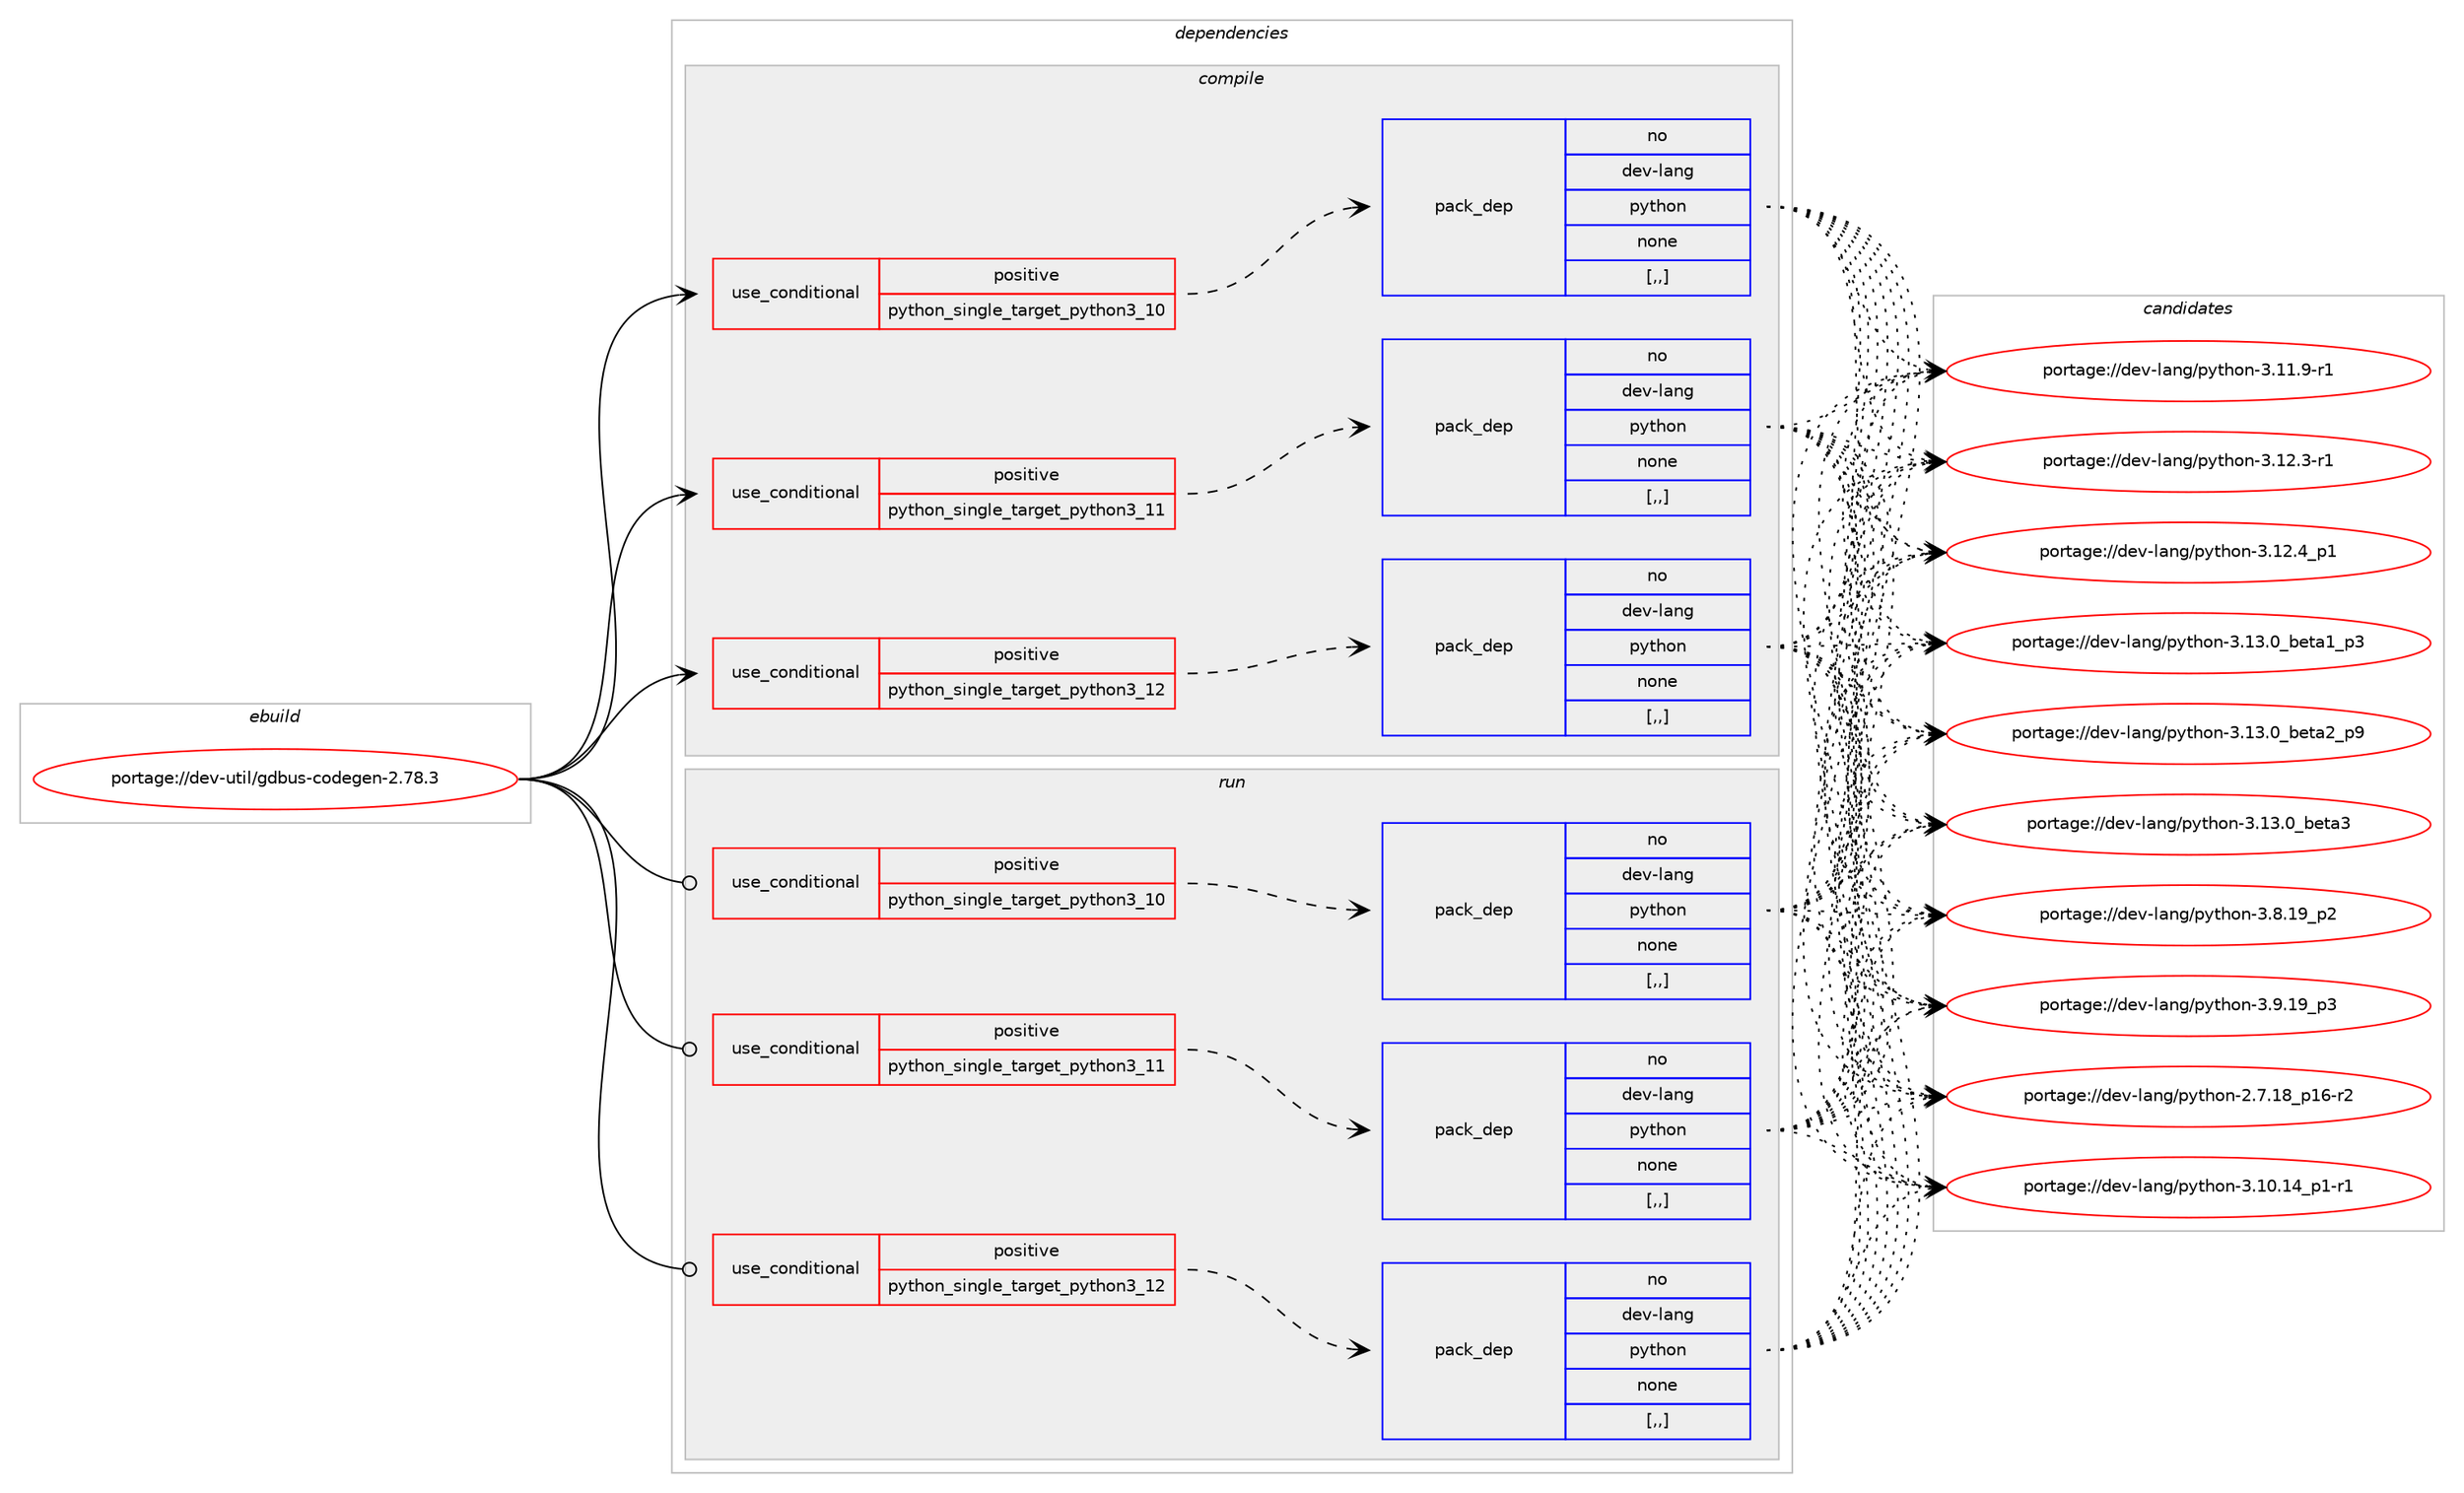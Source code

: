 digraph prolog {

# *************
# Graph options
# *************

newrank=true;
concentrate=true;
compound=true;
graph [rankdir=LR,fontname=Helvetica,fontsize=10,ranksep=1.5];#, ranksep=2.5, nodesep=0.2];
edge  [arrowhead=vee];
node  [fontname=Helvetica,fontsize=10];

# **********
# The ebuild
# **********

subgraph cluster_leftcol {
color=gray;
rank=same;
label=<<i>ebuild</i>>;
id [label="portage://dev-util/gdbus-codegen-2.78.3", color=red, width=4, href="../dev-util/gdbus-codegen-2.78.3.svg"];
}

# ****************
# The dependencies
# ****************

subgraph cluster_midcol {
color=gray;
label=<<i>dependencies</i>>;
subgraph cluster_compile {
fillcolor="#eeeeee";
style=filled;
label=<<i>compile</i>>;
subgraph cond59026 {
dependency210157 [label=<<TABLE BORDER="0" CELLBORDER="1" CELLSPACING="0" CELLPADDING="4"><TR><TD ROWSPAN="3" CELLPADDING="10">use_conditional</TD></TR><TR><TD>positive</TD></TR><TR><TD>python_single_target_python3_10</TD></TR></TABLE>>, shape=none, color=red];
subgraph pack149740 {
dependency210158 [label=<<TABLE BORDER="0" CELLBORDER="1" CELLSPACING="0" CELLPADDING="4" WIDTH="220"><TR><TD ROWSPAN="6" CELLPADDING="30">pack_dep</TD></TR><TR><TD WIDTH="110">no</TD></TR><TR><TD>dev-lang</TD></TR><TR><TD>python</TD></TR><TR><TD>none</TD></TR><TR><TD>[,,]</TD></TR></TABLE>>, shape=none, color=blue];
}
dependency210157:e -> dependency210158:w [weight=20,style="dashed",arrowhead="vee"];
}
id:e -> dependency210157:w [weight=20,style="solid",arrowhead="vee"];
subgraph cond59027 {
dependency210159 [label=<<TABLE BORDER="0" CELLBORDER="1" CELLSPACING="0" CELLPADDING="4"><TR><TD ROWSPAN="3" CELLPADDING="10">use_conditional</TD></TR><TR><TD>positive</TD></TR><TR><TD>python_single_target_python3_11</TD></TR></TABLE>>, shape=none, color=red];
subgraph pack149741 {
dependency210160 [label=<<TABLE BORDER="0" CELLBORDER="1" CELLSPACING="0" CELLPADDING="4" WIDTH="220"><TR><TD ROWSPAN="6" CELLPADDING="30">pack_dep</TD></TR><TR><TD WIDTH="110">no</TD></TR><TR><TD>dev-lang</TD></TR><TR><TD>python</TD></TR><TR><TD>none</TD></TR><TR><TD>[,,]</TD></TR></TABLE>>, shape=none, color=blue];
}
dependency210159:e -> dependency210160:w [weight=20,style="dashed",arrowhead="vee"];
}
id:e -> dependency210159:w [weight=20,style="solid",arrowhead="vee"];
subgraph cond59028 {
dependency210161 [label=<<TABLE BORDER="0" CELLBORDER="1" CELLSPACING="0" CELLPADDING="4"><TR><TD ROWSPAN="3" CELLPADDING="10">use_conditional</TD></TR><TR><TD>positive</TD></TR><TR><TD>python_single_target_python3_12</TD></TR></TABLE>>, shape=none, color=red];
subgraph pack149742 {
dependency210162 [label=<<TABLE BORDER="0" CELLBORDER="1" CELLSPACING="0" CELLPADDING="4" WIDTH="220"><TR><TD ROWSPAN="6" CELLPADDING="30">pack_dep</TD></TR><TR><TD WIDTH="110">no</TD></TR><TR><TD>dev-lang</TD></TR><TR><TD>python</TD></TR><TR><TD>none</TD></TR><TR><TD>[,,]</TD></TR></TABLE>>, shape=none, color=blue];
}
dependency210161:e -> dependency210162:w [weight=20,style="dashed",arrowhead="vee"];
}
id:e -> dependency210161:w [weight=20,style="solid",arrowhead="vee"];
}
subgraph cluster_compileandrun {
fillcolor="#eeeeee";
style=filled;
label=<<i>compile and run</i>>;
}
subgraph cluster_run {
fillcolor="#eeeeee";
style=filled;
label=<<i>run</i>>;
subgraph cond59029 {
dependency210163 [label=<<TABLE BORDER="0" CELLBORDER="1" CELLSPACING="0" CELLPADDING="4"><TR><TD ROWSPAN="3" CELLPADDING="10">use_conditional</TD></TR><TR><TD>positive</TD></TR><TR><TD>python_single_target_python3_10</TD></TR></TABLE>>, shape=none, color=red];
subgraph pack149743 {
dependency210164 [label=<<TABLE BORDER="0" CELLBORDER="1" CELLSPACING="0" CELLPADDING="4" WIDTH="220"><TR><TD ROWSPAN="6" CELLPADDING="30">pack_dep</TD></TR><TR><TD WIDTH="110">no</TD></TR><TR><TD>dev-lang</TD></TR><TR><TD>python</TD></TR><TR><TD>none</TD></TR><TR><TD>[,,]</TD></TR></TABLE>>, shape=none, color=blue];
}
dependency210163:e -> dependency210164:w [weight=20,style="dashed",arrowhead="vee"];
}
id:e -> dependency210163:w [weight=20,style="solid",arrowhead="odot"];
subgraph cond59030 {
dependency210165 [label=<<TABLE BORDER="0" CELLBORDER="1" CELLSPACING="0" CELLPADDING="4"><TR><TD ROWSPAN="3" CELLPADDING="10">use_conditional</TD></TR><TR><TD>positive</TD></TR><TR><TD>python_single_target_python3_11</TD></TR></TABLE>>, shape=none, color=red];
subgraph pack149744 {
dependency210166 [label=<<TABLE BORDER="0" CELLBORDER="1" CELLSPACING="0" CELLPADDING="4" WIDTH="220"><TR><TD ROWSPAN="6" CELLPADDING="30">pack_dep</TD></TR><TR><TD WIDTH="110">no</TD></TR><TR><TD>dev-lang</TD></TR><TR><TD>python</TD></TR><TR><TD>none</TD></TR><TR><TD>[,,]</TD></TR></TABLE>>, shape=none, color=blue];
}
dependency210165:e -> dependency210166:w [weight=20,style="dashed",arrowhead="vee"];
}
id:e -> dependency210165:w [weight=20,style="solid",arrowhead="odot"];
subgraph cond59031 {
dependency210167 [label=<<TABLE BORDER="0" CELLBORDER="1" CELLSPACING="0" CELLPADDING="4"><TR><TD ROWSPAN="3" CELLPADDING="10">use_conditional</TD></TR><TR><TD>positive</TD></TR><TR><TD>python_single_target_python3_12</TD></TR></TABLE>>, shape=none, color=red];
subgraph pack149745 {
dependency210168 [label=<<TABLE BORDER="0" CELLBORDER="1" CELLSPACING="0" CELLPADDING="4" WIDTH="220"><TR><TD ROWSPAN="6" CELLPADDING="30">pack_dep</TD></TR><TR><TD WIDTH="110">no</TD></TR><TR><TD>dev-lang</TD></TR><TR><TD>python</TD></TR><TR><TD>none</TD></TR><TR><TD>[,,]</TD></TR></TABLE>>, shape=none, color=blue];
}
dependency210167:e -> dependency210168:w [weight=20,style="dashed",arrowhead="vee"];
}
id:e -> dependency210167:w [weight=20,style="solid",arrowhead="odot"];
}
}

# **************
# The candidates
# **************

subgraph cluster_choices {
rank=same;
color=gray;
label=<<i>candidates</i>>;

subgraph choice149740 {
color=black;
nodesep=1;
choice100101118451089711010347112121116104111110455046554649569511249544511450 [label="portage://dev-lang/python-2.7.18_p16-r2", color=red, width=4,href="../dev-lang/python-2.7.18_p16-r2.svg"];
choice100101118451089711010347112121116104111110455146494846495295112494511449 [label="portage://dev-lang/python-3.10.14_p1-r1", color=red, width=4,href="../dev-lang/python-3.10.14_p1-r1.svg"];
choice100101118451089711010347112121116104111110455146494946574511449 [label="portage://dev-lang/python-3.11.9-r1", color=red, width=4,href="../dev-lang/python-3.11.9-r1.svg"];
choice100101118451089711010347112121116104111110455146495046514511449 [label="portage://dev-lang/python-3.12.3-r1", color=red, width=4,href="../dev-lang/python-3.12.3-r1.svg"];
choice100101118451089711010347112121116104111110455146495046529511249 [label="portage://dev-lang/python-3.12.4_p1", color=red, width=4,href="../dev-lang/python-3.12.4_p1.svg"];
choice10010111845108971101034711212111610411111045514649514648959810111697499511251 [label="portage://dev-lang/python-3.13.0_beta1_p3", color=red, width=4,href="../dev-lang/python-3.13.0_beta1_p3.svg"];
choice10010111845108971101034711212111610411111045514649514648959810111697509511257 [label="portage://dev-lang/python-3.13.0_beta2_p9", color=red, width=4,href="../dev-lang/python-3.13.0_beta2_p9.svg"];
choice1001011184510897110103471121211161041111104551464951464895981011169751 [label="portage://dev-lang/python-3.13.0_beta3", color=red, width=4,href="../dev-lang/python-3.13.0_beta3.svg"];
choice100101118451089711010347112121116104111110455146564649579511250 [label="portage://dev-lang/python-3.8.19_p2", color=red, width=4,href="../dev-lang/python-3.8.19_p2.svg"];
choice100101118451089711010347112121116104111110455146574649579511251 [label="portage://dev-lang/python-3.9.19_p3", color=red, width=4,href="../dev-lang/python-3.9.19_p3.svg"];
dependency210158:e -> choice100101118451089711010347112121116104111110455046554649569511249544511450:w [style=dotted,weight="100"];
dependency210158:e -> choice100101118451089711010347112121116104111110455146494846495295112494511449:w [style=dotted,weight="100"];
dependency210158:e -> choice100101118451089711010347112121116104111110455146494946574511449:w [style=dotted,weight="100"];
dependency210158:e -> choice100101118451089711010347112121116104111110455146495046514511449:w [style=dotted,weight="100"];
dependency210158:e -> choice100101118451089711010347112121116104111110455146495046529511249:w [style=dotted,weight="100"];
dependency210158:e -> choice10010111845108971101034711212111610411111045514649514648959810111697499511251:w [style=dotted,weight="100"];
dependency210158:e -> choice10010111845108971101034711212111610411111045514649514648959810111697509511257:w [style=dotted,weight="100"];
dependency210158:e -> choice1001011184510897110103471121211161041111104551464951464895981011169751:w [style=dotted,weight="100"];
dependency210158:e -> choice100101118451089711010347112121116104111110455146564649579511250:w [style=dotted,weight="100"];
dependency210158:e -> choice100101118451089711010347112121116104111110455146574649579511251:w [style=dotted,weight="100"];
}
subgraph choice149741 {
color=black;
nodesep=1;
choice100101118451089711010347112121116104111110455046554649569511249544511450 [label="portage://dev-lang/python-2.7.18_p16-r2", color=red, width=4,href="../dev-lang/python-2.7.18_p16-r2.svg"];
choice100101118451089711010347112121116104111110455146494846495295112494511449 [label="portage://dev-lang/python-3.10.14_p1-r1", color=red, width=4,href="../dev-lang/python-3.10.14_p1-r1.svg"];
choice100101118451089711010347112121116104111110455146494946574511449 [label="portage://dev-lang/python-3.11.9-r1", color=red, width=4,href="../dev-lang/python-3.11.9-r1.svg"];
choice100101118451089711010347112121116104111110455146495046514511449 [label="portage://dev-lang/python-3.12.3-r1", color=red, width=4,href="../dev-lang/python-3.12.3-r1.svg"];
choice100101118451089711010347112121116104111110455146495046529511249 [label="portage://dev-lang/python-3.12.4_p1", color=red, width=4,href="../dev-lang/python-3.12.4_p1.svg"];
choice10010111845108971101034711212111610411111045514649514648959810111697499511251 [label="portage://dev-lang/python-3.13.0_beta1_p3", color=red, width=4,href="../dev-lang/python-3.13.0_beta1_p3.svg"];
choice10010111845108971101034711212111610411111045514649514648959810111697509511257 [label="portage://dev-lang/python-3.13.0_beta2_p9", color=red, width=4,href="../dev-lang/python-3.13.0_beta2_p9.svg"];
choice1001011184510897110103471121211161041111104551464951464895981011169751 [label="portage://dev-lang/python-3.13.0_beta3", color=red, width=4,href="../dev-lang/python-3.13.0_beta3.svg"];
choice100101118451089711010347112121116104111110455146564649579511250 [label="portage://dev-lang/python-3.8.19_p2", color=red, width=4,href="../dev-lang/python-3.8.19_p2.svg"];
choice100101118451089711010347112121116104111110455146574649579511251 [label="portage://dev-lang/python-3.9.19_p3", color=red, width=4,href="../dev-lang/python-3.9.19_p3.svg"];
dependency210160:e -> choice100101118451089711010347112121116104111110455046554649569511249544511450:w [style=dotted,weight="100"];
dependency210160:e -> choice100101118451089711010347112121116104111110455146494846495295112494511449:w [style=dotted,weight="100"];
dependency210160:e -> choice100101118451089711010347112121116104111110455146494946574511449:w [style=dotted,weight="100"];
dependency210160:e -> choice100101118451089711010347112121116104111110455146495046514511449:w [style=dotted,weight="100"];
dependency210160:e -> choice100101118451089711010347112121116104111110455146495046529511249:w [style=dotted,weight="100"];
dependency210160:e -> choice10010111845108971101034711212111610411111045514649514648959810111697499511251:w [style=dotted,weight="100"];
dependency210160:e -> choice10010111845108971101034711212111610411111045514649514648959810111697509511257:w [style=dotted,weight="100"];
dependency210160:e -> choice1001011184510897110103471121211161041111104551464951464895981011169751:w [style=dotted,weight="100"];
dependency210160:e -> choice100101118451089711010347112121116104111110455146564649579511250:w [style=dotted,weight="100"];
dependency210160:e -> choice100101118451089711010347112121116104111110455146574649579511251:w [style=dotted,weight="100"];
}
subgraph choice149742 {
color=black;
nodesep=1;
choice100101118451089711010347112121116104111110455046554649569511249544511450 [label="portage://dev-lang/python-2.7.18_p16-r2", color=red, width=4,href="../dev-lang/python-2.7.18_p16-r2.svg"];
choice100101118451089711010347112121116104111110455146494846495295112494511449 [label="portage://dev-lang/python-3.10.14_p1-r1", color=red, width=4,href="../dev-lang/python-3.10.14_p1-r1.svg"];
choice100101118451089711010347112121116104111110455146494946574511449 [label="portage://dev-lang/python-3.11.9-r1", color=red, width=4,href="../dev-lang/python-3.11.9-r1.svg"];
choice100101118451089711010347112121116104111110455146495046514511449 [label="portage://dev-lang/python-3.12.3-r1", color=red, width=4,href="../dev-lang/python-3.12.3-r1.svg"];
choice100101118451089711010347112121116104111110455146495046529511249 [label="portage://dev-lang/python-3.12.4_p1", color=red, width=4,href="../dev-lang/python-3.12.4_p1.svg"];
choice10010111845108971101034711212111610411111045514649514648959810111697499511251 [label="portage://dev-lang/python-3.13.0_beta1_p3", color=red, width=4,href="../dev-lang/python-3.13.0_beta1_p3.svg"];
choice10010111845108971101034711212111610411111045514649514648959810111697509511257 [label="portage://dev-lang/python-3.13.0_beta2_p9", color=red, width=4,href="../dev-lang/python-3.13.0_beta2_p9.svg"];
choice1001011184510897110103471121211161041111104551464951464895981011169751 [label="portage://dev-lang/python-3.13.0_beta3", color=red, width=4,href="../dev-lang/python-3.13.0_beta3.svg"];
choice100101118451089711010347112121116104111110455146564649579511250 [label="portage://dev-lang/python-3.8.19_p2", color=red, width=4,href="../dev-lang/python-3.8.19_p2.svg"];
choice100101118451089711010347112121116104111110455146574649579511251 [label="portage://dev-lang/python-3.9.19_p3", color=red, width=4,href="../dev-lang/python-3.9.19_p3.svg"];
dependency210162:e -> choice100101118451089711010347112121116104111110455046554649569511249544511450:w [style=dotted,weight="100"];
dependency210162:e -> choice100101118451089711010347112121116104111110455146494846495295112494511449:w [style=dotted,weight="100"];
dependency210162:e -> choice100101118451089711010347112121116104111110455146494946574511449:w [style=dotted,weight="100"];
dependency210162:e -> choice100101118451089711010347112121116104111110455146495046514511449:w [style=dotted,weight="100"];
dependency210162:e -> choice100101118451089711010347112121116104111110455146495046529511249:w [style=dotted,weight="100"];
dependency210162:e -> choice10010111845108971101034711212111610411111045514649514648959810111697499511251:w [style=dotted,weight="100"];
dependency210162:e -> choice10010111845108971101034711212111610411111045514649514648959810111697509511257:w [style=dotted,weight="100"];
dependency210162:e -> choice1001011184510897110103471121211161041111104551464951464895981011169751:w [style=dotted,weight="100"];
dependency210162:e -> choice100101118451089711010347112121116104111110455146564649579511250:w [style=dotted,weight="100"];
dependency210162:e -> choice100101118451089711010347112121116104111110455146574649579511251:w [style=dotted,weight="100"];
}
subgraph choice149743 {
color=black;
nodesep=1;
choice100101118451089711010347112121116104111110455046554649569511249544511450 [label="portage://dev-lang/python-2.7.18_p16-r2", color=red, width=4,href="../dev-lang/python-2.7.18_p16-r2.svg"];
choice100101118451089711010347112121116104111110455146494846495295112494511449 [label="portage://dev-lang/python-3.10.14_p1-r1", color=red, width=4,href="../dev-lang/python-3.10.14_p1-r1.svg"];
choice100101118451089711010347112121116104111110455146494946574511449 [label="portage://dev-lang/python-3.11.9-r1", color=red, width=4,href="../dev-lang/python-3.11.9-r1.svg"];
choice100101118451089711010347112121116104111110455146495046514511449 [label="portage://dev-lang/python-3.12.3-r1", color=red, width=4,href="../dev-lang/python-3.12.3-r1.svg"];
choice100101118451089711010347112121116104111110455146495046529511249 [label="portage://dev-lang/python-3.12.4_p1", color=red, width=4,href="../dev-lang/python-3.12.4_p1.svg"];
choice10010111845108971101034711212111610411111045514649514648959810111697499511251 [label="portage://dev-lang/python-3.13.0_beta1_p3", color=red, width=4,href="../dev-lang/python-3.13.0_beta1_p3.svg"];
choice10010111845108971101034711212111610411111045514649514648959810111697509511257 [label="portage://dev-lang/python-3.13.0_beta2_p9", color=red, width=4,href="../dev-lang/python-3.13.0_beta2_p9.svg"];
choice1001011184510897110103471121211161041111104551464951464895981011169751 [label="portage://dev-lang/python-3.13.0_beta3", color=red, width=4,href="../dev-lang/python-3.13.0_beta3.svg"];
choice100101118451089711010347112121116104111110455146564649579511250 [label="portage://dev-lang/python-3.8.19_p2", color=red, width=4,href="../dev-lang/python-3.8.19_p2.svg"];
choice100101118451089711010347112121116104111110455146574649579511251 [label="portage://dev-lang/python-3.9.19_p3", color=red, width=4,href="../dev-lang/python-3.9.19_p3.svg"];
dependency210164:e -> choice100101118451089711010347112121116104111110455046554649569511249544511450:w [style=dotted,weight="100"];
dependency210164:e -> choice100101118451089711010347112121116104111110455146494846495295112494511449:w [style=dotted,weight="100"];
dependency210164:e -> choice100101118451089711010347112121116104111110455146494946574511449:w [style=dotted,weight="100"];
dependency210164:e -> choice100101118451089711010347112121116104111110455146495046514511449:w [style=dotted,weight="100"];
dependency210164:e -> choice100101118451089711010347112121116104111110455146495046529511249:w [style=dotted,weight="100"];
dependency210164:e -> choice10010111845108971101034711212111610411111045514649514648959810111697499511251:w [style=dotted,weight="100"];
dependency210164:e -> choice10010111845108971101034711212111610411111045514649514648959810111697509511257:w [style=dotted,weight="100"];
dependency210164:e -> choice1001011184510897110103471121211161041111104551464951464895981011169751:w [style=dotted,weight="100"];
dependency210164:e -> choice100101118451089711010347112121116104111110455146564649579511250:w [style=dotted,weight="100"];
dependency210164:e -> choice100101118451089711010347112121116104111110455146574649579511251:w [style=dotted,weight="100"];
}
subgraph choice149744 {
color=black;
nodesep=1;
choice100101118451089711010347112121116104111110455046554649569511249544511450 [label="portage://dev-lang/python-2.7.18_p16-r2", color=red, width=4,href="../dev-lang/python-2.7.18_p16-r2.svg"];
choice100101118451089711010347112121116104111110455146494846495295112494511449 [label="portage://dev-lang/python-3.10.14_p1-r1", color=red, width=4,href="../dev-lang/python-3.10.14_p1-r1.svg"];
choice100101118451089711010347112121116104111110455146494946574511449 [label="portage://dev-lang/python-3.11.9-r1", color=red, width=4,href="../dev-lang/python-3.11.9-r1.svg"];
choice100101118451089711010347112121116104111110455146495046514511449 [label="portage://dev-lang/python-3.12.3-r1", color=red, width=4,href="../dev-lang/python-3.12.3-r1.svg"];
choice100101118451089711010347112121116104111110455146495046529511249 [label="portage://dev-lang/python-3.12.4_p1", color=red, width=4,href="../dev-lang/python-3.12.4_p1.svg"];
choice10010111845108971101034711212111610411111045514649514648959810111697499511251 [label="portage://dev-lang/python-3.13.0_beta1_p3", color=red, width=4,href="../dev-lang/python-3.13.0_beta1_p3.svg"];
choice10010111845108971101034711212111610411111045514649514648959810111697509511257 [label="portage://dev-lang/python-3.13.0_beta2_p9", color=red, width=4,href="../dev-lang/python-3.13.0_beta2_p9.svg"];
choice1001011184510897110103471121211161041111104551464951464895981011169751 [label="portage://dev-lang/python-3.13.0_beta3", color=red, width=4,href="../dev-lang/python-3.13.0_beta3.svg"];
choice100101118451089711010347112121116104111110455146564649579511250 [label="portage://dev-lang/python-3.8.19_p2", color=red, width=4,href="../dev-lang/python-3.8.19_p2.svg"];
choice100101118451089711010347112121116104111110455146574649579511251 [label="portage://dev-lang/python-3.9.19_p3", color=red, width=4,href="../dev-lang/python-3.9.19_p3.svg"];
dependency210166:e -> choice100101118451089711010347112121116104111110455046554649569511249544511450:w [style=dotted,weight="100"];
dependency210166:e -> choice100101118451089711010347112121116104111110455146494846495295112494511449:w [style=dotted,weight="100"];
dependency210166:e -> choice100101118451089711010347112121116104111110455146494946574511449:w [style=dotted,weight="100"];
dependency210166:e -> choice100101118451089711010347112121116104111110455146495046514511449:w [style=dotted,weight="100"];
dependency210166:e -> choice100101118451089711010347112121116104111110455146495046529511249:w [style=dotted,weight="100"];
dependency210166:e -> choice10010111845108971101034711212111610411111045514649514648959810111697499511251:w [style=dotted,weight="100"];
dependency210166:e -> choice10010111845108971101034711212111610411111045514649514648959810111697509511257:w [style=dotted,weight="100"];
dependency210166:e -> choice1001011184510897110103471121211161041111104551464951464895981011169751:w [style=dotted,weight="100"];
dependency210166:e -> choice100101118451089711010347112121116104111110455146564649579511250:w [style=dotted,weight="100"];
dependency210166:e -> choice100101118451089711010347112121116104111110455146574649579511251:w [style=dotted,weight="100"];
}
subgraph choice149745 {
color=black;
nodesep=1;
choice100101118451089711010347112121116104111110455046554649569511249544511450 [label="portage://dev-lang/python-2.7.18_p16-r2", color=red, width=4,href="../dev-lang/python-2.7.18_p16-r2.svg"];
choice100101118451089711010347112121116104111110455146494846495295112494511449 [label="portage://dev-lang/python-3.10.14_p1-r1", color=red, width=4,href="../dev-lang/python-3.10.14_p1-r1.svg"];
choice100101118451089711010347112121116104111110455146494946574511449 [label="portage://dev-lang/python-3.11.9-r1", color=red, width=4,href="../dev-lang/python-3.11.9-r1.svg"];
choice100101118451089711010347112121116104111110455146495046514511449 [label="portage://dev-lang/python-3.12.3-r1", color=red, width=4,href="../dev-lang/python-3.12.3-r1.svg"];
choice100101118451089711010347112121116104111110455146495046529511249 [label="portage://dev-lang/python-3.12.4_p1", color=red, width=4,href="../dev-lang/python-3.12.4_p1.svg"];
choice10010111845108971101034711212111610411111045514649514648959810111697499511251 [label="portage://dev-lang/python-3.13.0_beta1_p3", color=red, width=4,href="../dev-lang/python-3.13.0_beta1_p3.svg"];
choice10010111845108971101034711212111610411111045514649514648959810111697509511257 [label="portage://dev-lang/python-3.13.0_beta2_p9", color=red, width=4,href="../dev-lang/python-3.13.0_beta2_p9.svg"];
choice1001011184510897110103471121211161041111104551464951464895981011169751 [label="portage://dev-lang/python-3.13.0_beta3", color=red, width=4,href="../dev-lang/python-3.13.0_beta3.svg"];
choice100101118451089711010347112121116104111110455146564649579511250 [label="portage://dev-lang/python-3.8.19_p2", color=red, width=4,href="../dev-lang/python-3.8.19_p2.svg"];
choice100101118451089711010347112121116104111110455146574649579511251 [label="portage://dev-lang/python-3.9.19_p3", color=red, width=4,href="../dev-lang/python-3.9.19_p3.svg"];
dependency210168:e -> choice100101118451089711010347112121116104111110455046554649569511249544511450:w [style=dotted,weight="100"];
dependency210168:e -> choice100101118451089711010347112121116104111110455146494846495295112494511449:w [style=dotted,weight="100"];
dependency210168:e -> choice100101118451089711010347112121116104111110455146494946574511449:w [style=dotted,weight="100"];
dependency210168:e -> choice100101118451089711010347112121116104111110455146495046514511449:w [style=dotted,weight="100"];
dependency210168:e -> choice100101118451089711010347112121116104111110455146495046529511249:w [style=dotted,weight="100"];
dependency210168:e -> choice10010111845108971101034711212111610411111045514649514648959810111697499511251:w [style=dotted,weight="100"];
dependency210168:e -> choice10010111845108971101034711212111610411111045514649514648959810111697509511257:w [style=dotted,weight="100"];
dependency210168:e -> choice1001011184510897110103471121211161041111104551464951464895981011169751:w [style=dotted,weight="100"];
dependency210168:e -> choice100101118451089711010347112121116104111110455146564649579511250:w [style=dotted,weight="100"];
dependency210168:e -> choice100101118451089711010347112121116104111110455146574649579511251:w [style=dotted,weight="100"];
}
}

}
